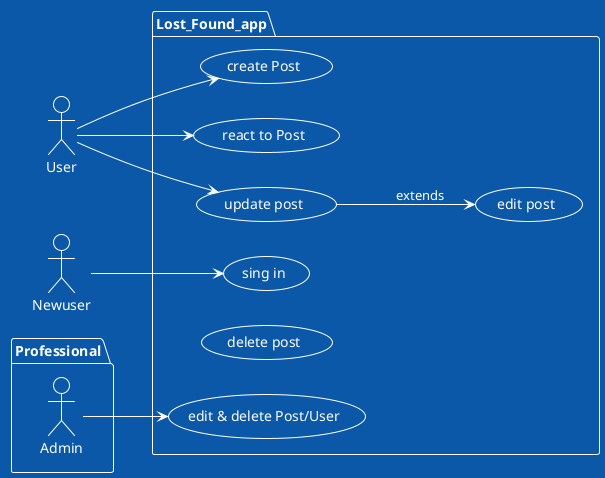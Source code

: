@startuml
!theme amiga
left to right direction
actor User as g
actor Newuser as nu
package Professional {
  actor Admin as a

}
package  Lost_Found_app {
  usecase "create Post" as UC1
  usecase "react to Post" as UC2
  usecase "sing in" as UC3
  usecase "edit post" as UC5
usecase "update post" as UC4
usecase "delete post" as UC7

usecase  "edit & delete Post/User" as UC9


}
a --> UC9
nu --> UC3
g --> UC4
g --> UC1
g --> UC2
UC4 --> UC5: extends 
@enduml
